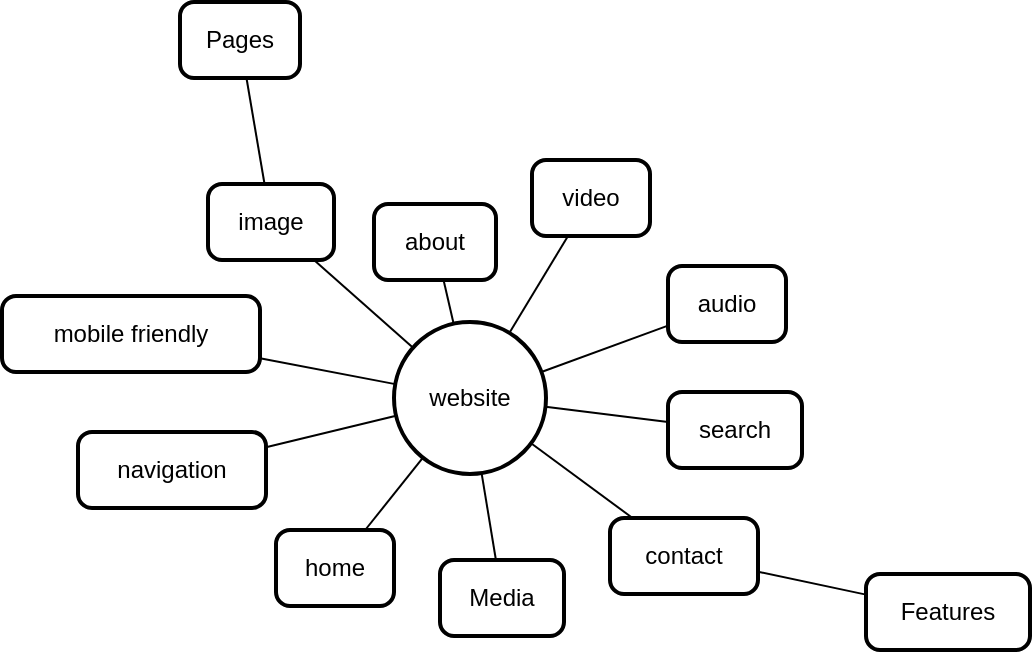 <mxfile version="24.7.2" type="github">
  <diagram name="Page-1" id="S4QUIuVWI5KVTmpPaMFL">
    <mxGraphModel>
      <root>
        <mxCell id="0" />
        <mxCell id="1" parent="0" />
        <mxCell id="2" value="website" style="ellipse;aspect=fixed;strokeWidth=2;whiteSpace=wrap;" vertex="1" parent="1">
          <mxGeometry x="211" y="175" width="76" height="76" as="geometry" />
        </mxCell>
        <mxCell id="3" value="Media   " style="rounded=1;absoluteArcSize=1;arcSize=14;whiteSpace=wrap;strokeWidth=2;" vertex="1" parent="1">
          <mxGeometry x="234" y="294" width="62" height="38" as="geometry" />
        </mxCell>
        <mxCell id="4" value="video" style="rounded=1;absoluteArcSize=1;arcSize=14;whiteSpace=wrap;strokeWidth=2;" vertex="1" parent="1">
          <mxGeometry x="280" y="94" width="59" height="38" as="geometry" />
        </mxCell>
        <mxCell id="5" value="audio" style="rounded=1;absoluteArcSize=1;arcSize=14;whiteSpace=wrap;strokeWidth=2;" vertex="1" parent="1">
          <mxGeometry x="348" y="147" width="59" height="38" as="geometry" />
        </mxCell>
        <mxCell id="6" value="image" style="rounded=1;absoluteArcSize=1;arcSize=14;whiteSpace=wrap;strokeWidth=2;" vertex="1" parent="1">
          <mxGeometry x="118" y="106" width="63" height="38" as="geometry" />
        </mxCell>
        <mxCell id="7" value="Pages   " style="rounded=1;absoluteArcSize=1;arcSize=14;whiteSpace=wrap;strokeWidth=2;" vertex="1" parent="1">
          <mxGeometry x="104" y="15" width="60" height="38" as="geometry" />
        </mxCell>
        <mxCell id="8" value="home" style="rounded=1;absoluteArcSize=1;arcSize=14;whiteSpace=wrap;strokeWidth=2;" vertex="1" parent="1">
          <mxGeometry x="152" y="279" width="59" height="38" as="geometry" />
        </mxCell>
        <mxCell id="9" value="about" style="rounded=1;absoluteArcSize=1;arcSize=14;whiteSpace=wrap;strokeWidth=2;" vertex="1" parent="1">
          <mxGeometry x="201" y="116" width="61" height="38" as="geometry" />
        </mxCell>
        <mxCell id="10" value="contact" style="rounded=1;absoluteArcSize=1;arcSize=14;whiteSpace=wrap;strokeWidth=2;" vertex="1" parent="1">
          <mxGeometry x="319" y="273" width="74" height="38" as="geometry" />
        </mxCell>
        <mxCell id="11" value="Features   " style="rounded=1;absoluteArcSize=1;arcSize=14;whiteSpace=wrap;strokeWidth=2;" vertex="1" parent="1">
          <mxGeometry x="447" y="301" width="82" height="38" as="geometry" />
        </mxCell>
        <mxCell id="12" value="navigation" style="rounded=1;absoluteArcSize=1;arcSize=14;whiteSpace=wrap;strokeWidth=2;" vertex="1" parent="1">
          <mxGeometry x="53" y="230" width="94" height="38" as="geometry" />
        </mxCell>
        <mxCell id="13" value="search" style="rounded=1;absoluteArcSize=1;arcSize=14;whiteSpace=wrap;strokeWidth=2;" vertex="1" parent="1">
          <mxGeometry x="348" y="210" width="67" height="38" as="geometry" />
        </mxCell>
        <mxCell id="14" value="mobile friendly" style="rounded=1;absoluteArcSize=1;arcSize=14;whiteSpace=wrap;strokeWidth=2;" vertex="1" parent="1">
          <mxGeometry x="15" y="162" width="129" height="38" as="geometry" />
        </mxCell>
        <mxCell id="15" style="endArrow=none" edge="1" parent="1" source="2" target="3">
          <mxGeometry relative="1" as="geometry" />
        </mxCell>
        <mxCell id="16" style="endArrow=none" edge="1" parent="1" source="2" target="4">
          <mxGeometry relative="1" as="geometry" />
        </mxCell>
        <mxCell id="17" style="endArrow=none" edge="1" parent="1" source="2" target="5">
          <mxGeometry relative="1" as="geometry" />
        </mxCell>
        <mxCell id="18" style="endArrow=none" edge="1" parent="1" source="2" target="6">
          <mxGeometry relative="1" as="geometry" />
        </mxCell>
        <mxCell id="19" style="endArrow=none" edge="1" parent="1" source="2" target="8">
          <mxGeometry relative="1" as="geometry" />
        </mxCell>
        <mxCell id="20" style="endArrow=none" edge="1" parent="1" source="2" target="9">
          <mxGeometry relative="1" as="geometry" />
        </mxCell>
        <mxCell id="21" style="endArrow=none" edge="1" parent="1" source="2" target="10">
          <mxGeometry relative="1" as="geometry" />
        </mxCell>
        <mxCell id="22" style="endArrow=none" edge="1" parent="1" source="2" target="12">
          <mxGeometry relative="1" as="geometry" />
        </mxCell>
        <mxCell id="23" style="endArrow=none" edge="1" parent="1" source="2" target="13">
          <mxGeometry relative="1" as="geometry" />
        </mxCell>
        <mxCell id="24" style="endArrow=none" edge="1" parent="1" source="2" target="14">
          <mxGeometry relative="1" as="geometry" />
        </mxCell>
        <mxCell id="25" style="endArrow=none" edge="1" parent="1" source="6" target="7">
          <mxGeometry relative="1" as="geometry" />
        </mxCell>
        <mxCell id="26" style="endArrow=none" edge="1" parent="1" source="10" target="11">
          <mxGeometry relative="1" as="geometry" />
        </mxCell>
      </root>
    </mxGraphModel>
  </diagram>
</mxfile>
